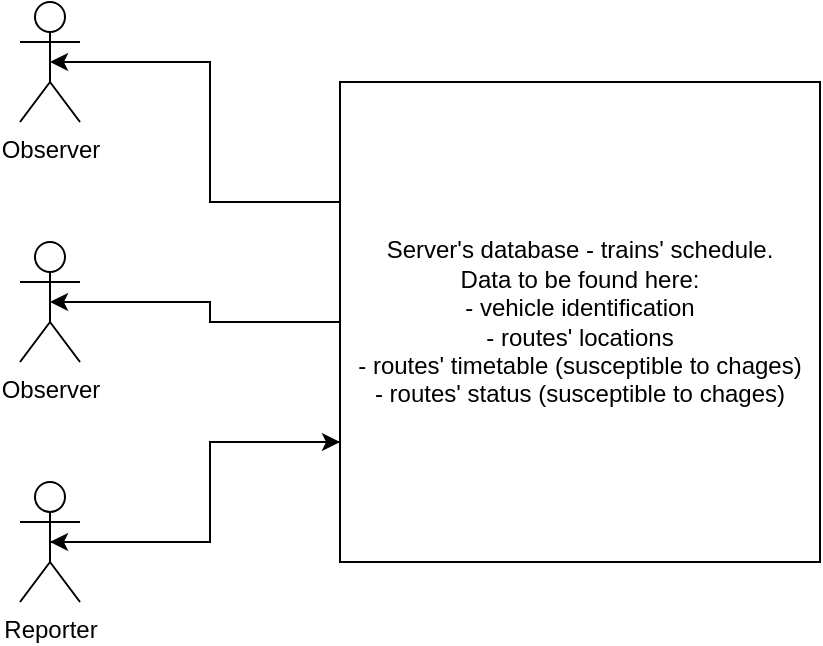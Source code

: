 <mxfile version="25.0.3">
  <diagram name="Page-1" id="EUzniCL_CQ0iQ8z8rGUK">
    <mxGraphModel dx="1050" dy="618" grid="1" gridSize="10" guides="1" tooltips="1" connect="1" arrows="1" fold="1" page="1" pageScale="1" pageWidth="827" pageHeight="1169" math="0" shadow="0">
      <root>
        <mxCell id="0" />
        <mxCell id="1" parent="0" />
        <mxCell id="lPlhynRfRn3SXkL0j8H0-1" value="Observer&lt;div&gt;&lt;br&gt;&lt;/div&gt;" style="shape=umlActor;verticalLabelPosition=bottom;verticalAlign=top;html=1;outlineConnect=0;" parent="1" vertex="1">
          <mxGeometry x="120" y="80" width="30" height="60" as="geometry" />
        </mxCell>
        <mxCell id="lPlhynRfRn3SXkL0j8H0-9" style="edgeStyle=orthogonalEdgeStyle;rounded=0;orthogonalLoop=1;jettySize=auto;html=1;exitX=0.5;exitY=0.5;exitDx=0;exitDy=0;exitPerimeter=0;entryX=0;entryY=0.75;entryDx=0;entryDy=0;" parent="1" source="lPlhynRfRn3SXkL0j8H0-3" target="lPlhynRfRn3SXkL0j8H0-6" edge="1">
          <mxGeometry relative="1" as="geometry" />
        </mxCell>
        <mxCell id="lPlhynRfRn3SXkL0j8H0-3" value="Reporter" style="shape=umlActor;verticalLabelPosition=bottom;verticalAlign=top;html=1;outlineConnect=0;" parent="1" vertex="1">
          <mxGeometry x="120" y="320" width="30" height="60" as="geometry" />
        </mxCell>
        <mxCell id="lPlhynRfRn3SXkL0j8H0-5" value="Observer&lt;div&gt;&lt;br&gt;&lt;/div&gt;" style="shape=umlActor;verticalLabelPosition=bottom;verticalAlign=top;html=1;outlineConnect=0;" parent="1" vertex="1">
          <mxGeometry x="120" y="200" width="30" height="60" as="geometry" />
        </mxCell>
        <mxCell id="lPlhynRfRn3SXkL0j8H0-6" value="Server&#39;s database - trains&#39; schedule.&lt;br&gt;&lt;div&gt;Data to be found here:&lt;br&gt;- vehicle identification&lt;/div&gt;&lt;div&gt;- routes&#39; locations&lt;/div&gt;&lt;div&gt;- routes&#39; timetable (susceptible to chages)&lt;/div&gt;&lt;div&gt;- routes&#39; status&amp;nbsp;&lt;span style=&quot;background-color: initial;&quot;&gt;(susceptible to chages)&lt;/span&gt;&lt;/div&gt;" style="whiteSpace=wrap;html=1;aspect=fixed;align=center;" parent="1" vertex="1">
          <mxGeometry x="280" y="120" width="240" height="240" as="geometry" />
        </mxCell>
        <mxCell id="lPlhynRfRn3SXkL0j8H0-7" style="edgeStyle=orthogonalEdgeStyle;rounded=0;orthogonalLoop=1;jettySize=auto;html=1;exitX=0;exitY=0.25;exitDx=0;exitDy=0;entryX=0.5;entryY=0.5;entryDx=0;entryDy=0;entryPerimeter=0;" parent="1" source="lPlhynRfRn3SXkL0j8H0-6" target="lPlhynRfRn3SXkL0j8H0-1" edge="1">
          <mxGeometry relative="1" as="geometry" />
        </mxCell>
        <mxCell id="lPlhynRfRn3SXkL0j8H0-8" style="edgeStyle=orthogonalEdgeStyle;rounded=0;orthogonalLoop=1;jettySize=auto;html=1;exitX=0;exitY=0.5;exitDx=0;exitDy=0;entryX=0.5;entryY=0.5;entryDx=0;entryDy=0;entryPerimeter=0;" parent="1" source="lPlhynRfRn3SXkL0j8H0-6" target="lPlhynRfRn3SXkL0j8H0-5" edge="1">
          <mxGeometry relative="1" as="geometry" />
        </mxCell>
        <mxCell id="-R205C6jRvNFXgajEH76-3" style="edgeStyle=orthogonalEdgeStyle;rounded=0;orthogonalLoop=1;jettySize=auto;html=1;exitX=0;exitY=0.75;exitDx=0;exitDy=0;entryX=0.5;entryY=0.5;entryDx=0;entryDy=0;entryPerimeter=0;" edge="1" parent="1" source="lPlhynRfRn3SXkL0j8H0-6" target="lPlhynRfRn3SXkL0j8H0-3">
          <mxGeometry relative="1" as="geometry" />
        </mxCell>
      </root>
    </mxGraphModel>
  </diagram>
</mxfile>
